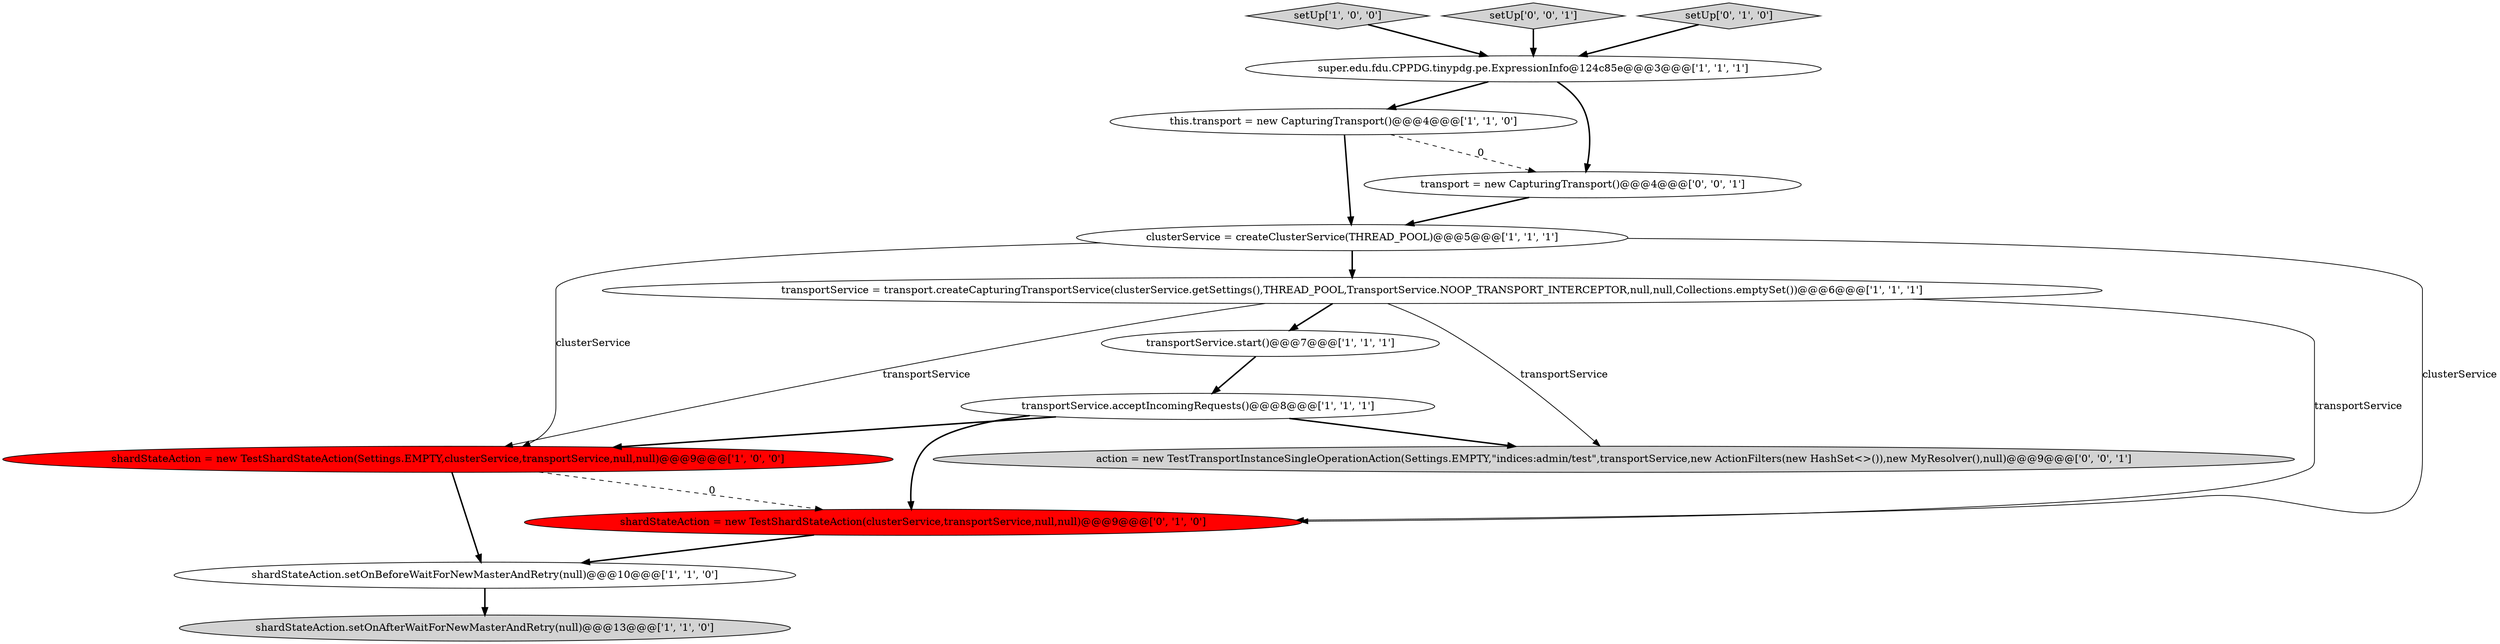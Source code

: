 digraph {
9 [style = filled, label = "super.edu.fdu.CPPDG.tinypdg.pe.ExpressionInfo@124c85e@@@3@@@['1', '1', '1']", fillcolor = white, shape = ellipse image = "AAA0AAABBB1BBB"];
4 [style = filled, label = "setUp['1', '0', '0']", fillcolor = lightgray, shape = diamond image = "AAA0AAABBB1BBB"];
2 [style = filled, label = "transportService.acceptIncomingRequests()@@@8@@@['1', '1', '1']", fillcolor = white, shape = ellipse image = "AAA0AAABBB1BBB"];
0 [style = filled, label = "shardStateAction.setOnAfterWaitForNewMasterAndRetry(null)@@@13@@@['1', '1', '0']", fillcolor = lightgray, shape = ellipse image = "AAA0AAABBB1BBB"];
7 [style = filled, label = "shardStateAction = new TestShardStateAction(Settings.EMPTY,clusterService,transportService,null,null)@@@9@@@['1', '0', '0']", fillcolor = red, shape = ellipse image = "AAA1AAABBB1BBB"];
5 [style = filled, label = "clusterService = createClusterService(THREAD_POOL)@@@5@@@['1', '1', '1']", fillcolor = white, shape = ellipse image = "AAA0AAABBB1BBB"];
1 [style = filled, label = "shardStateAction.setOnBeforeWaitForNewMasterAndRetry(null)@@@10@@@['1', '1', '0']", fillcolor = white, shape = ellipse image = "AAA0AAABBB1BBB"];
6 [style = filled, label = "this.transport = new CapturingTransport()@@@4@@@['1', '1', '0']", fillcolor = white, shape = ellipse image = "AAA0AAABBB1BBB"];
14 [style = filled, label = "setUp['0', '0', '1']", fillcolor = lightgray, shape = diamond image = "AAA0AAABBB3BBB"];
10 [style = filled, label = "setUp['0', '1', '0']", fillcolor = lightgray, shape = diamond image = "AAA0AAABBB2BBB"];
8 [style = filled, label = "transportService.start()@@@7@@@['1', '1', '1']", fillcolor = white, shape = ellipse image = "AAA0AAABBB1BBB"];
13 [style = filled, label = "action = new TestTransportInstanceSingleOperationAction(Settings.EMPTY,\"indices:admin/test\",transportService,new ActionFilters(new HashSet<>()),new MyResolver(),null)@@@9@@@['0', '0', '1']", fillcolor = lightgray, shape = ellipse image = "AAA0AAABBB3BBB"];
11 [style = filled, label = "shardStateAction = new TestShardStateAction(clusterService,transportService,null,null)@@@9@@@['0', '1', '0']", fillcolor = red, shape = ellipse image = "AAA1AAABBB2BBB"];
12 [style = filled, label = "transport = new CapturingTransport()@@@4@@@['0', '0', '1']", fillcolor = white, shape = ellipse image = "AAA0AAABBB3BBB"];
3 [style = filled, label = "transportService = transport.createCapturingTransportService(clusterService.getSettings(),THREAD_POOL,TransportService.NOOP_TRANSPORT_INTERCEPTOR,null,null,Collections.emptySet())@@@6@@@['1', '1', '1']", fillcolor = white, shape = ellipse image = "AAA0AAABBB1BBB"];
5->3 [style = bold, label=""];
4->9 [style = bold, label=""];
7->1 [style = bold, label=""];
12->5 [style = bold, label=""];
11->1 [style = bold, label=""];
7->11 [style = dashed, label="0"];
5->11 [style = solid, label="clusterService"];
1->0 [style = bold, label=""];
5->7 [style = solid, label="clusterService"];
3->7 [style = solid, label="transportService"];
9->6 [style = bold, label=""];
2->13 [style = bold, label=""];
6->12 [style = dashed, label="0"];
3->11 [style = solid, label="transportService"];
6->5 [style = bold, label=""];
8->2 [style = bold, label=""];
3->8 [style = bold, label=""];
14->9 [style = bold, label=""];
10->9 [style = bold, label=""];
9->12 [style = bold, label=""];
2->7 [style = bold, label=""];
3->13 [style = solid, label="transportService"];
2->11 [style = bold, label=""];
}
